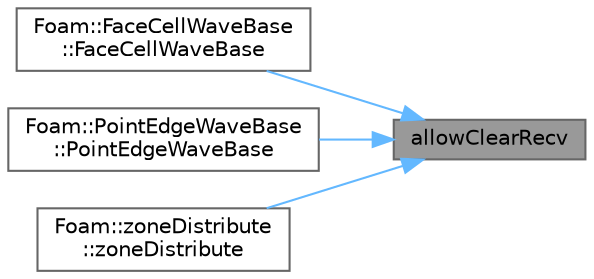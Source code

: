 digraph "allowClearRecv"
{
 // LATEX_PDF_SIZE
  bgcolor="transparent";
  edge [fontname=Helvetica,fontsize=10,labelfontname=Helvetica,labelfontsize=10];
  node [fontname=Helvetica,fontsize=10,shape=box,height=0.2,width=0.4];
  rankdir="RL";
  Node1 [id="Node000001",label="allowClearRecv",height=0.2,width=0.4,color="gray40", fillcolor="grey60", style="filled", fontcolor="black",tooltip=" "];
  Node1 -> Node2 [id="edge1_Node000001_Node000002",dir="back",color="steelblue1",style="solid",tooltip=" "];
  Node2 [id="Node000002",label="Foam::FaceCellWaveBase\l::FaceCellWaveBase",height=0.2,width=0.4,color="grey40", fillcolor="white", style="filled",URL="$classFoam_1_1FaceCellWaveBase.html#a6032d86668d1f61ec8e5d721d0ec4c77",tooltip=" "];
  Node1 -> Node3 [id="edge2_Node000001_Node000003",dir="back",color="steelblue1",style="solid",tooltip=" "];
  Node3 [id="Node000003",label="Foam::PointEdgeWaveBase\l::PointEdgeWaveBase",height=0.2,width=0.4,color="grey40", fillcolor="white", style="filled",URL="$classFoam_1_1PointEdgeWaveBase.html#a19c84065bd58666dd49c89415bc56b16",tooltip=" "];
  Node1 -> Node4 [id="edge3_Node000001_Node000004",dir="back",color="steelblue1",style="solid",tooltip=" "];
  Node4 [id="Node000004",label="Foam::zoneDistribute\l::zoneDistribute",height=0.2,width=0.4,color="grey40", fillcolor="white", style="filled",URL="$classFoam_1_1zoneDistribute.html#a69f30598653ca33386144148afcfb6d1",tooltip=" "];
}
